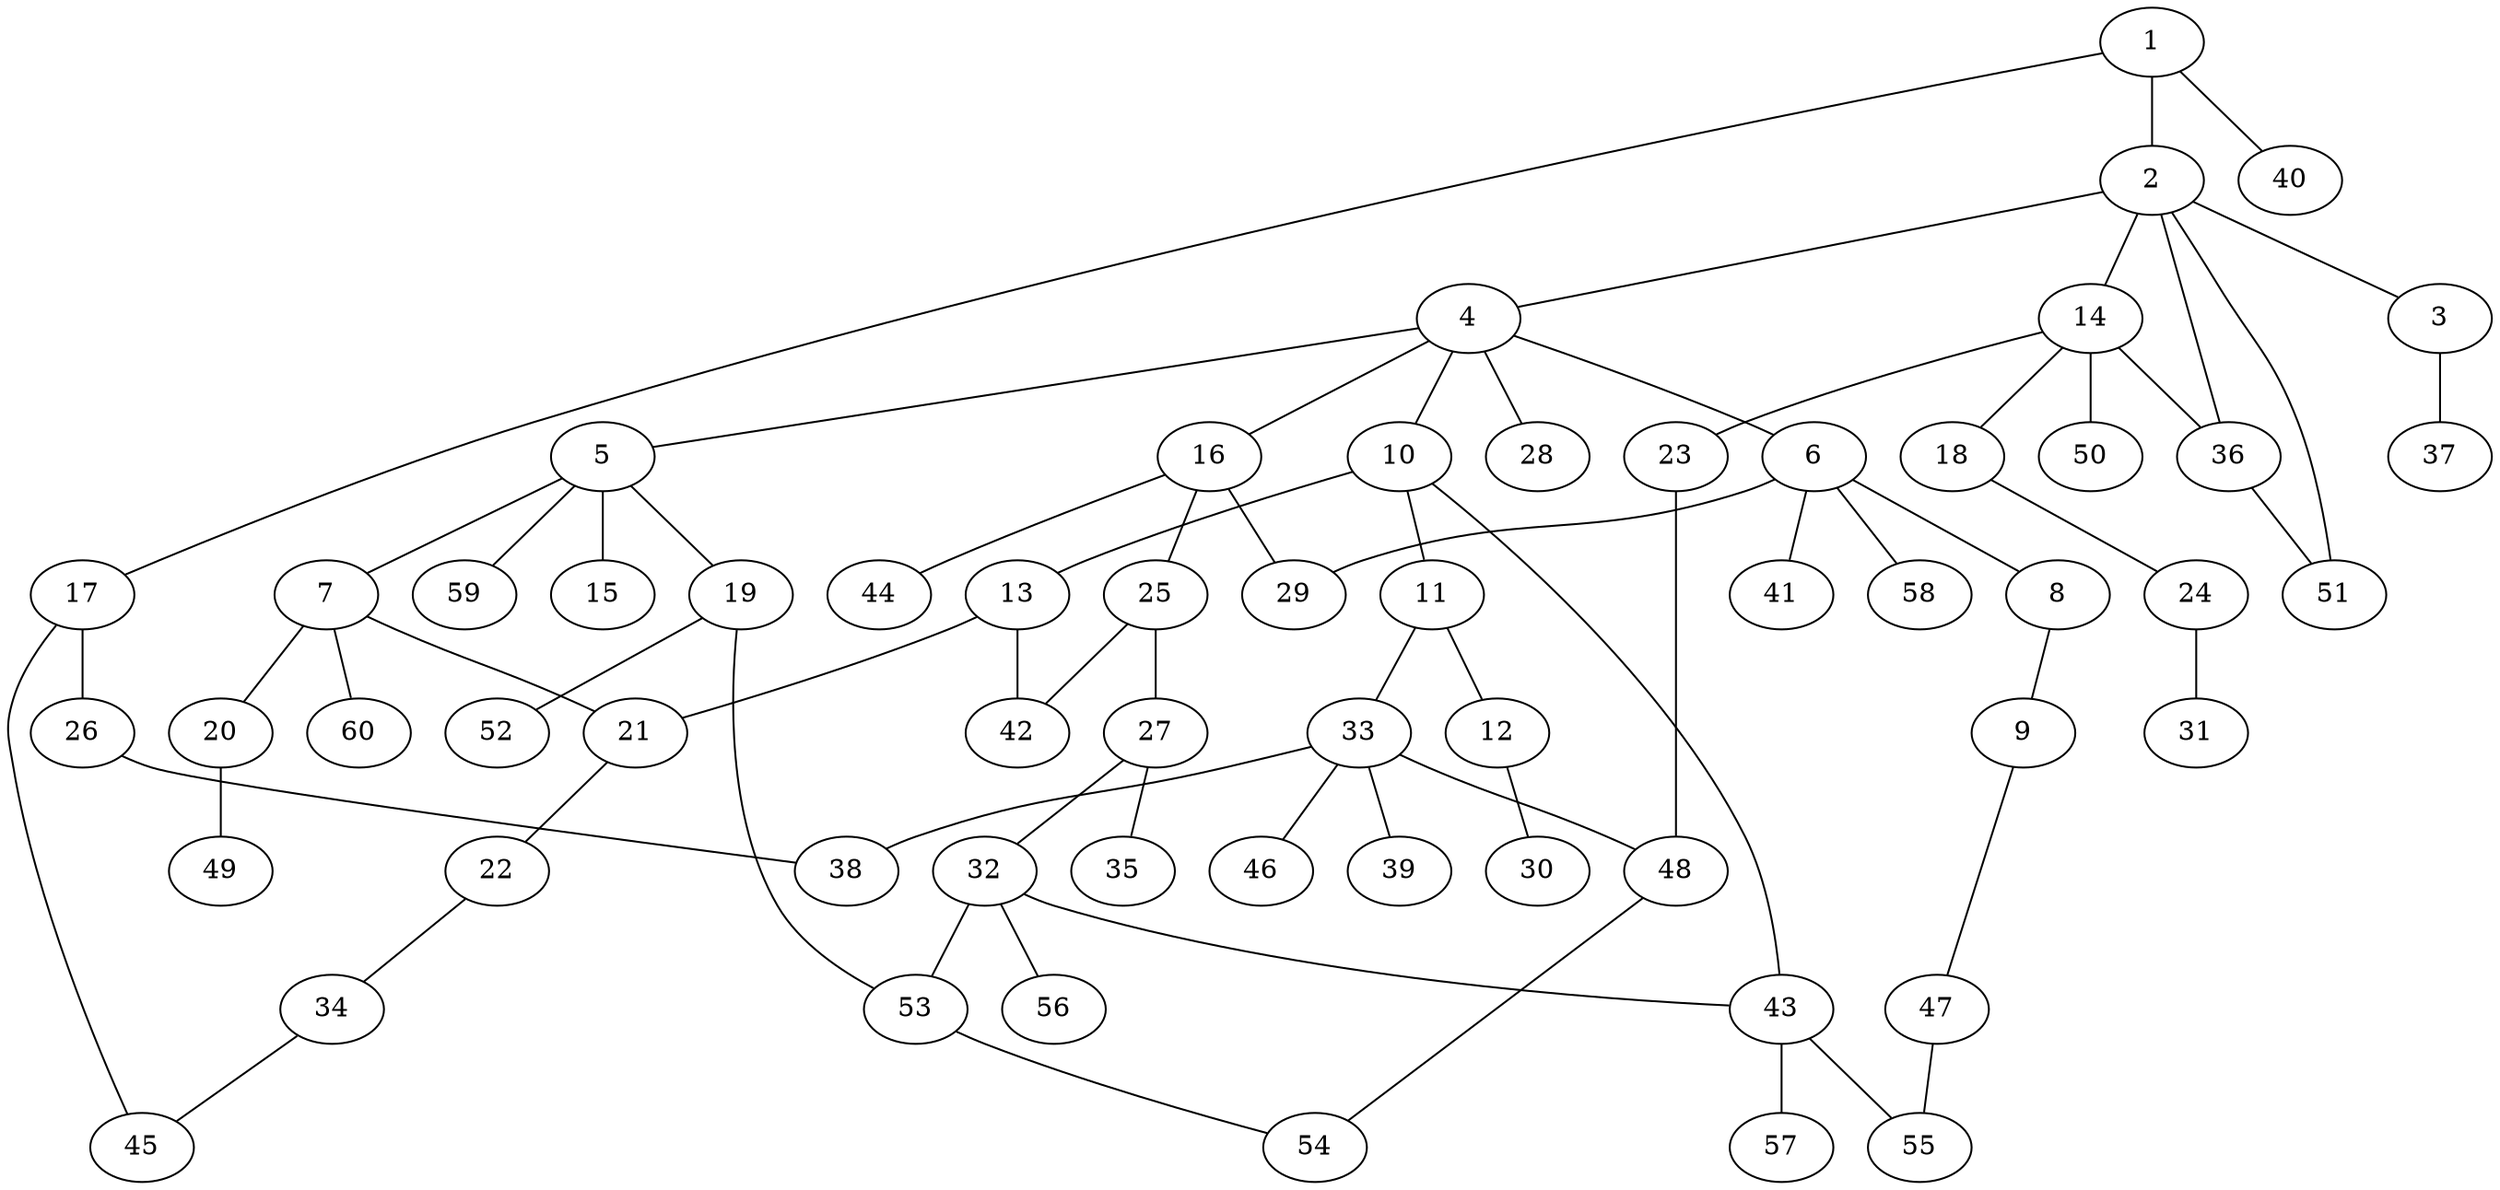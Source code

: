 graph graphname {1--2
1--17
1--40
2--3
2--4
2--14
2--36
2--51
3--37
4--5
4--6
4--10
4--16
4--28
5--7
5--15
5--19
5--59
6--8
6--29
6--41
6--58
7--20
7--21
7--60
8--9
9--47
10--11
10--13
10--43
11--12
11--33
12--30
13--21
13--42
14--18
14--23
14--36
14--50
16--25
16--29
16--44
17--26
17--45
18--24
19--52
19--53
20--49
21--22
22--34
23--48
24--31
25--27
25--42
26--38
27--32
27--35
32--43
32--53
32--56
33--38
33--39
33--46
33--48
34--45
36--51
43--55
43--57
47--55
48--54
53--54
}